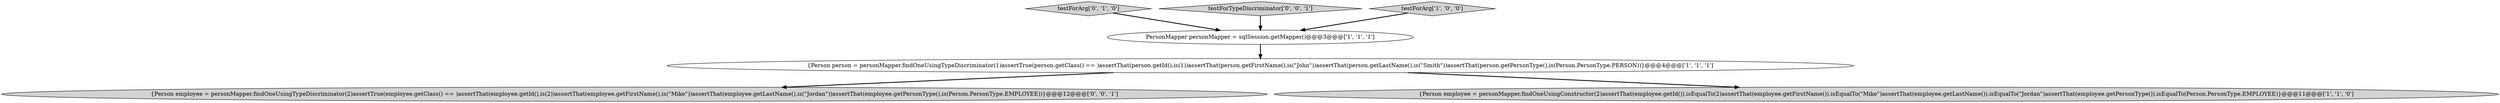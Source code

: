 digraph {
1 [style = filled, label = "PersonMapper personMapper = sqlSession.getMapper()@@@3@@@['1', '1', '1']", fillcolor = white, shape = ellipse image = "AAA0AAABBB1BBB"];
5 [style = filled, label = "{Person employee = personMapper.findOneUsingTypeDiscriminator(2)assertTrue(employee.getClass() == )assertThat(employee.getId(),is(2))assertThat(employee.getFirstName(),is(\"Mike\"))assertThat(employee.getLastName(),is(\"Jordan\"))assertThat(employee.getPersonType(),is(Person.PersonType.EMPLOYEE))}@@@12@@@['0', '0', '1']", fillcolor = lightgray, shape = ellipse image = "AAA0AAABBB3BBB"];
4 [style = filled, label = "testForArg['0', '1', '0']", fillcolor = lightgray, shape = diamond image = "AAA0AAABBB2BBB"];
6 [style = filled, label = "testForTypeDiscriminator['0', '0', '1']", fillcolor = lightgray, shape = diamond image = "AAA0AAABBB3BBB"];
3 [style = filled, label = "testForArg['1', '0', '0']", fillcolor = lightgray, shape = diamond image = "AAA0AAABBB1BBB"];
0 [style = filled, label = "{Person person = personMapper.findOneUsingTypeDiscriminator(1)assertTrue(person.getClass() == )assertThat(person.getId(),is(1))assertThat(person.getFirstName(),is(\"John\"))assertThat(person.getLastName(),is(\"Smith\"))assertThat(person.getPersonType(),is(Person.PersonType.PERSON))}@@@4@@@['1', '1', '1']", fillcolor = white, shape = ellipse image = "AAA0AAABBB1BBB"];
2 [style = filled, label = "{Person employee = personMapper.findOneUsingConstructor(2)assertThat(employee.getId()).isEqualTo(2)assertThat(employee.getFirstName()).isEqualTo(\"Mike\")assertThat(employee.getLastName()).isEqualTo(\"Jordan\")assertThat(employee.getPersonType()).isEqualTo(Person.PersonType.EMPLOYEE)}@@@11@@@['1', '1', '0']", fillcolor = lightgray, shape = ellipse image = "AAA0AAABBB1BBB"];
6->1 [style = bold, label=""];
4->1 [style = bold, label=""];
0->2 [style = bold, label=""];
1->0 [style = bold, label=""];
3->1 [style = bold, label=""];
0->5 [style = bold, label=""];
}
